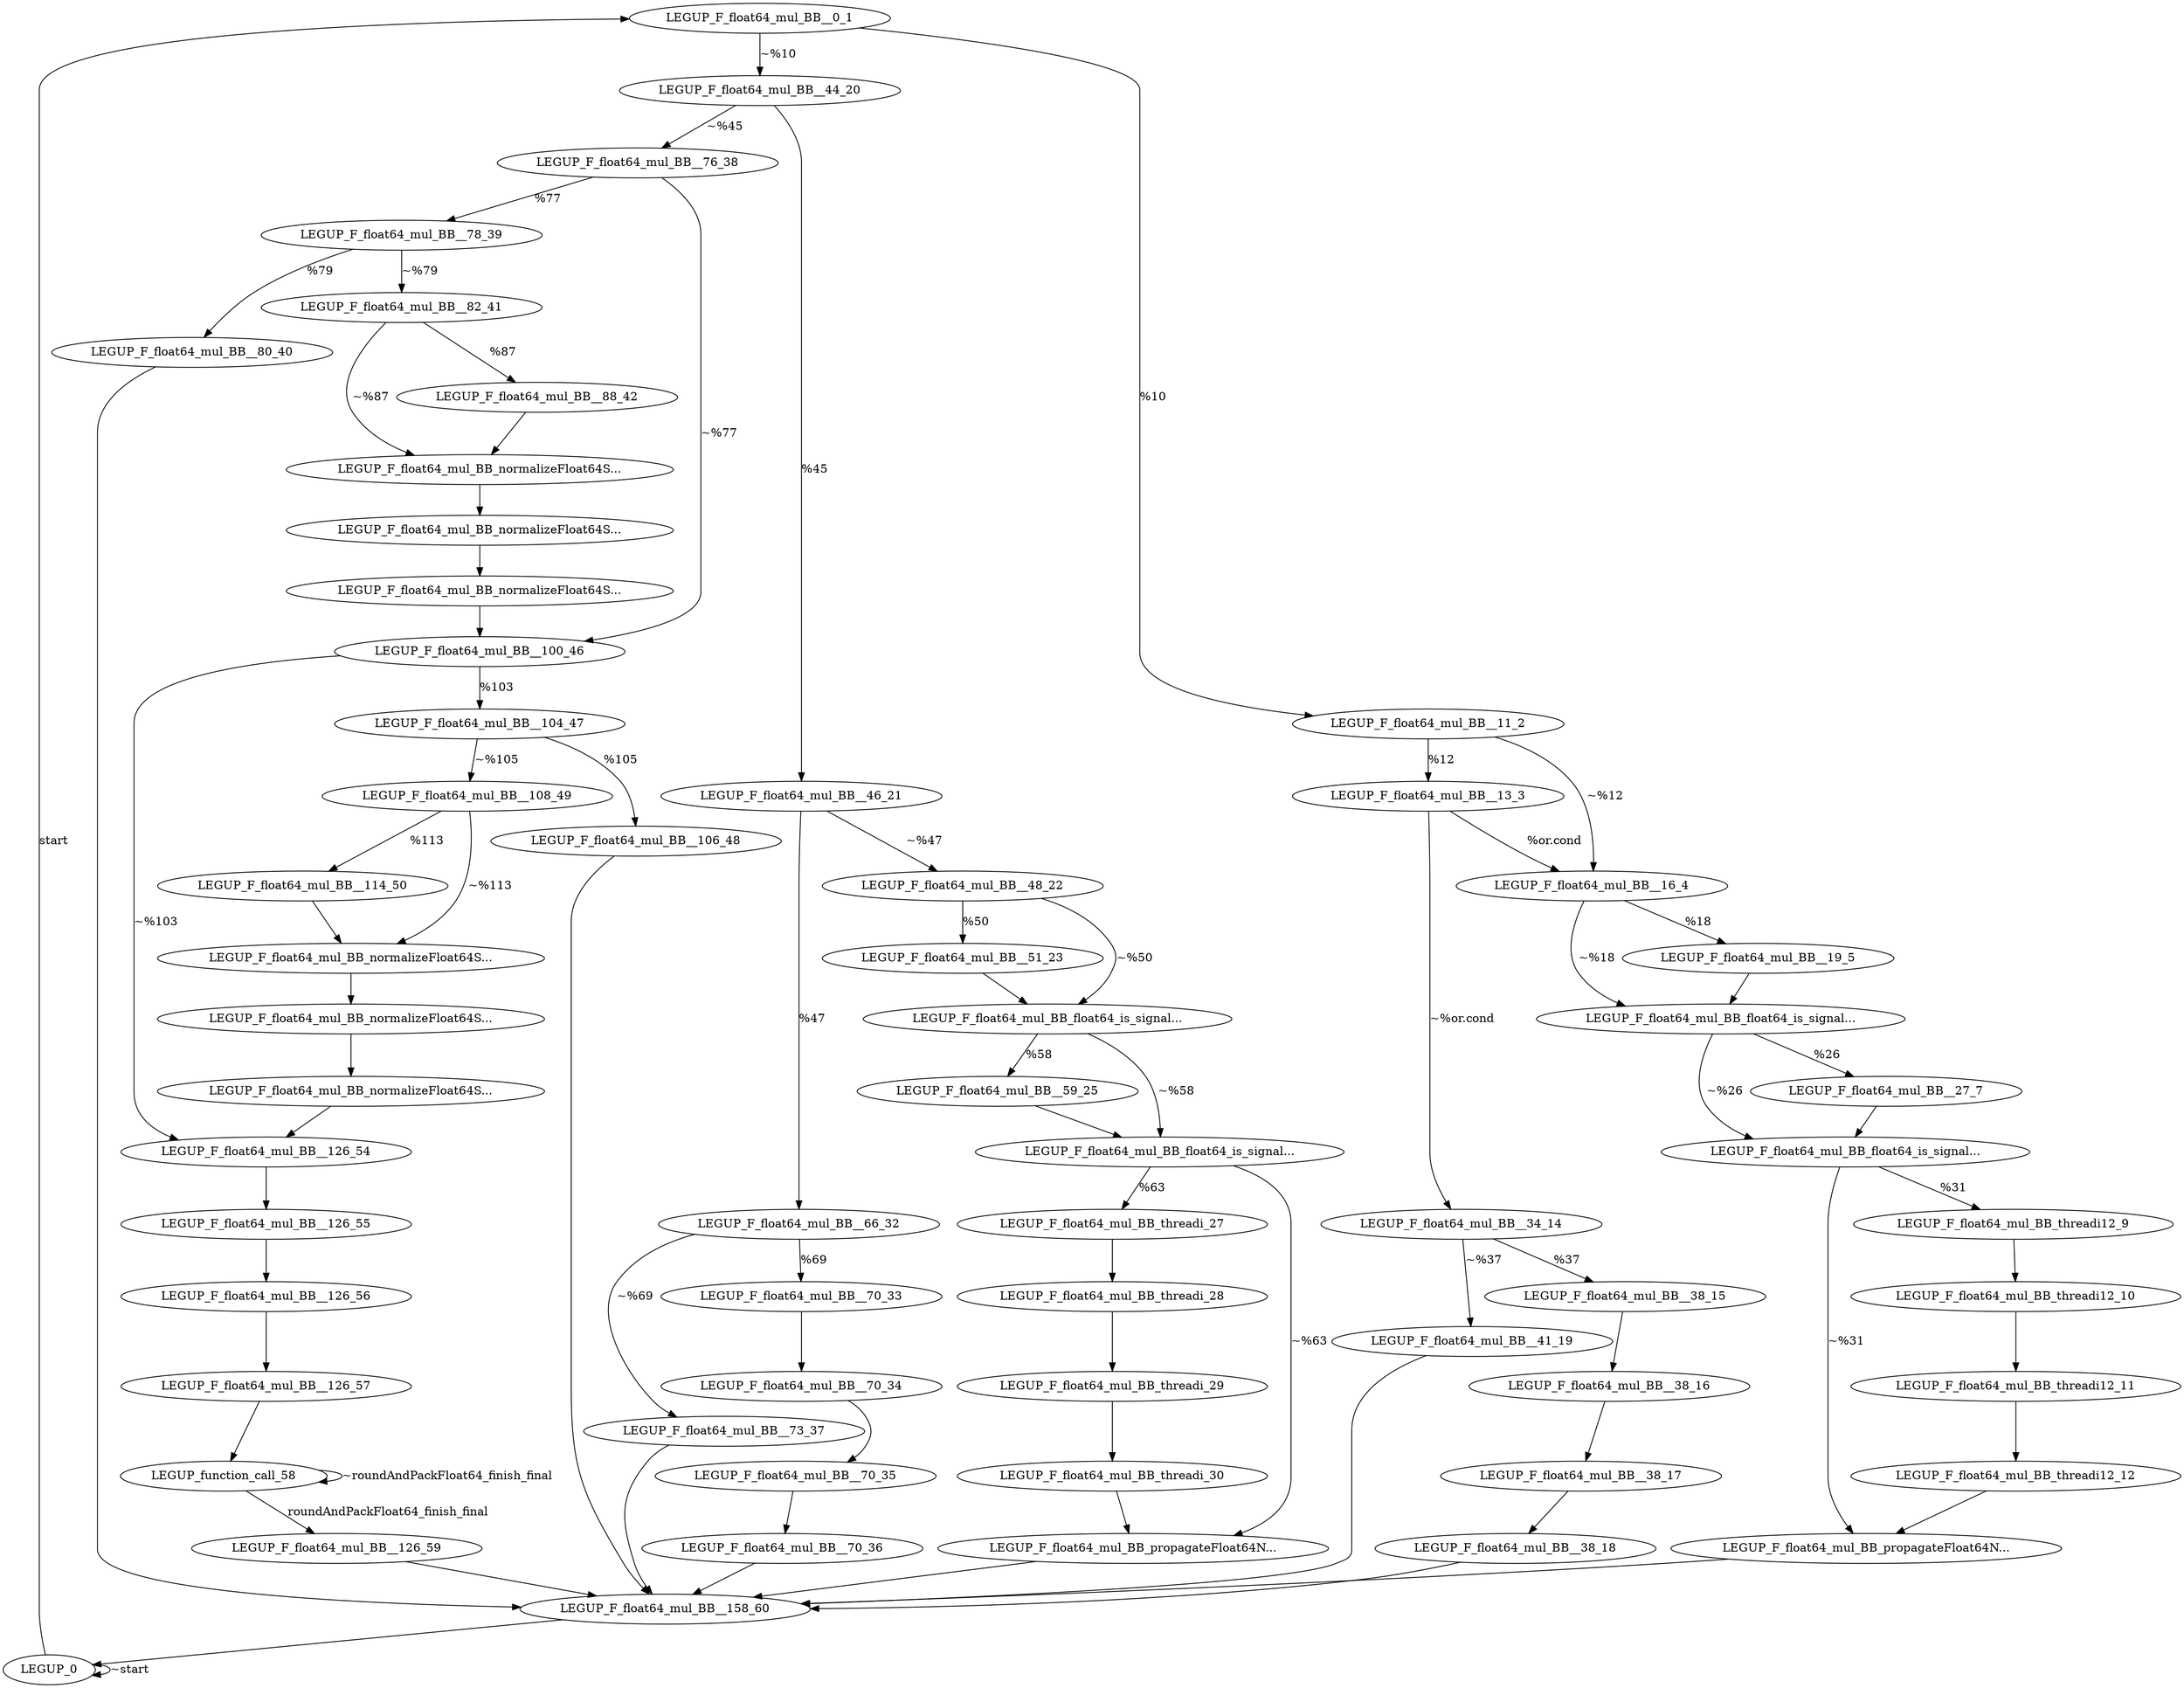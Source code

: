 digraph {
Node0x333d5e0[label="LEGUP_F_float64_mul_BB__0_1"];
Node0x333d440[label="LEGUP_0"];
Node0x333d440 -> Node0x333d5e0[label="start"];
Node0x333d440 -> Node0x333d440[label="~start"];
Node0x333d730[label="LEGUP_F_float64_mul_BB__11_2"];
Node0x333d5e0 -> Node0x333d730[label="%10"];
Node0x3310260[label="LEGUP_F_float64_mul_BB__44_20"];
Node0x333d5e0 -> Node0x3310260[label="~%10"];
Node0x333d880[label="LEGUP_F_float64_mul_BB__13_3"];
Node0x333d730 -> Node0x333d880[label="%12"];
Node0x333d9d0[label="LEGUP_F_float64_mul_BB__16_4"];
Node0x333d730 -> Node0x333d9d0[label="~%12"];
Node0x333d880 -> Node0x333d9d0[label="%or.cond"];
Node0x330fde0[label="LEGUP_F_float64_mul_BB__34_14"];
Node0x333d880 -> Node0x330fde0[label="~%or.cond"];
Node0x333db20[label="LEGUP_F_float64_mul_BB__19_5"];
Node0x333d9d0 -> Node0x333db20[label="%18"];
Node0x333dc70[label="LEGUP_F_float64_mul_BB_float64_is_signal..."];
Node0x333d9d0 -> Node0x333dc70[label="~%18"];
Node0x333db20 -> Node0x333dc70;
Node0x333ddf0[label="LEGUP_F_float64_mul_BB__27_7"];
Node0x333dc70 -> Node0x333ddf0[label="%26"];
Node0x333df70[label="LEGUP_F_float64_mul_BB_float64_is_signal..."];
Node0x333dc70 -> Node0x333df70[label="~%26"];
Node0x333ddf0 -> Node0x333df70;
Node0x333e0f0[label="LEGUP_F_float64_mul_BB_threadi12_9"];
Node0x333df70 -> Node0x333e0f0[label="%31"];
Node0x333e270[label="LEGUP_F_float64_mul_BB_propagateFloat64N..."];
Node0x333df70 -> Node0x333e270[label="~%31"];
Node0x33141a0[label="LEGUP_F_float64_mul_BB_threadi12_10"];
Node0x333e0f0 -> Node0x33141a0;
Node0x3314270[label="LEGUP_F_float64_mul_BB_threadi12_11"];
Node0x33141a0 -> Node0x3314270;
Node0x3314340[label="LEGUP_F_float64_mul_BB_threadi12_12"];
Node0x3314270 -> Node0x3314340;
Node0x3314340 -> Node0x333e270;
Node0x33127e0[label="LEGUP_F_float64_mul_BB__158_60"];
Node0x333e270 -> Node0x33127e0;
Node0x330ff60[label="LEGUP_F_float64_mul_BB__38_15"];
Node0x330fde0 -> Node0x330ff60[label="%37"];
Node0x33100e0[label="LEGUP_F_float64_mul_BB__41_19"];
Node0x330fde0 -> Node0x33100e0[label="~%37"];
Node0x3313820[label="LEGUP_F_float64_mul_BB__38_16"];
Node0x330ff60 -> Node0x3313820;
Node0x33138f0[label="LEGUP_F_float64_mul_BB__38_17"];
Node0x3313820 -> Node0x33138f0;
Node0x33139f0[label="LEGUP_F_float64_mul_BB__38_18"];
Node0x33138f0 -> Node0x33139f0;
Node0x33139f0 -> Node0x33127e0;
Node0x33100e0 -> Node0x33127e0;
Node0x33103e0[label="LEGUP_F_float64_mul_BB__46_21"];
Node0x3310260 -> Node0x33103e0[label="%45"];
Node0x3311460[label="LEGUP_F_float64_mul_BB__76_38"];
Node0x3310260 -> Node0x3311460[label="~%45"];
Node0x3310fe0[label="LEGUP_F_float64_mul_BB__66_32"];
Node0x33103e0 -> Node0x3310fe0[label="%47"];
Node0x3310560[label="LEGUP_F_float64_mul_BB__48_22"];
Node0x33103e0 -> Node0x3310560[label="~%47"];
Node0x33106e0[label="LEGUP_F_float64_mul_BB__51_23"];
Node0x3310560 -> Node0x33106e0[label="%50"];
Node0x3310860[label="LEGUP_F_float64_mul_BB_float64_is_signal..."];
Node0x3310560 -> Node0x3310860[label="~%50"];
Node0x33106e0 -> Node0x3310860;
Node0x33109e0[label="LEGUP_F_float64_mul_BB__59_25"];
Node0x3310860 -> Node0x33109e0[label="%58"];
Node0x3310b60[label="LEGUP_F_float64_mul_BB_float64_is_signal..."];
Node0x3310860 -> Node0x3310b60[label="~%58"];
Node0x33109e0 -> Node0x3310b60;
Node0x3310ce0[label="LEGUP_F_float64_mul_BB_threadi_27"];
Node0x3310b60 -> Node0x3310ce0[label="%63"];
Node0x3310e60[label="LEGUP_F_float64_mul_BB_propagateFloat64N..."];
Node0x3310b60 -> Node0x3310e60[label="~%63"];
Node0x3312e70[label="LEGUP_F_float64_mul_BB_threadi_28"];
Node0x3310ce0 -> Node0x3312e70;
Node0x3312f40[label="LEGUP_F_float64_mul_BB_threadi_29"];
Node0x3312e70 -> Node0x3312f40;
Node0x3313010[label="LEGUP_F_float64_mul_BB_threadi_30"];
Node0x3312f40 -> Node0x3313010;
Node0x3313010 -> Node0x3310e60;
Node0x3310e60 -> Node0x33127e0;
Node0x3311160[label="LEGUP_F_float64_mul_BB__70_33"];
Node0x3310fe0 -> Node0x3311160[label="%69"];
Node0x33112e0[label="LEGUP_F_float64_mul_BB__73_37"];
Node0x3310fe0 -> Node0x33112e0[label="~%69"];
Node0x332af90[label="LEGUP_F_float64_mul_BB__70_34"];
Node0x3311160 -> Node0x332af90;
Node0x332b060[label="LEGUP_F_float64_mul_BB__70_35"];
Node0x332af90 -> Node0x332b060;
Node0x332b130[label="LEGUP_F_float64_mul_BB__70_36"];
Node0x332b060 -> Node0x332b130;
Node0x332b130 -> Node0x33127e0;
Node0x33112e0 -> Node0x33127e0;
Node0x33115e0[label="LEGUP_F_float64_mul_BB__78_39"];
Node0x3311460 -> Node0x33115e0[label="%77"];
Node0x3311d60[label="LEGUP_F_float64_mul_BB__100_46"];
Node0x3311460 -> Node0x3311d60[label="~%77"];
Node0x3311760[label="LEGUP_F_float64_mul_BB__80_40"];
Node0x33115e0 -> Node0x3311760[label="%79"];
Node0x33118e0[label="LEGUP_F_float64_mul_BB__82_41"];
Node0x33115e0 -> Node0x33118e0[label="~%79"];
Node0x3311760 -> Node0x33127e0;
Node0x3311a60[label="LEGUP_F_float64_mul_BB__88_42"];
Node0x33118e0 -> Node0x3311a60[label="%87"];
Node0x3311be0[label="LEGUP_F_float64_mul_BB_normalizeFloat64S..."];
Node0x33118e0 -> Node0x3311be0[label="~%87"];
Node0x3311a60 -> Node0x3311be0;
Node0x332a960[label="LEGUP_F_float64_mul_BB_normalizeFloat64S..."];
Node0x3311be0 -> Node0x332a960;
Node0x332aa30[label="LEGUP_F_float64_mul_BB_normalizeFloat64S..."];
Node0x332a960 -> Node0x332aa30;
Node0x332aa30 -> Node0x3311d60;
Node0x3311ee0[label="LEGUP_F_float64_mul_BB__104_47"];
Node0x3311d60 -> Node0x3311ee0[label="%103"];
Node0x3312660[label="LEGUP_F_float64_mul_BB__126_54"];
Node0x3311d60 -> Node0x3312660[label="~%103"];
Node0x3312060[label="LEGUP_F_float64_mul_BB__106_48"];
Node0x3311ee0 -> Node0x3312060[label="%105"];
Node0x33121e0[label="LEGUP_F_float64_mul_BB__108_49"];
Node0x3311ee0 -> Node0x33121e0[label="~%105"];
Node0x3312060 -> Node0x33127e0;
Node0x3312360[label="LEGUP_F_float64_mul_BB__114_50"];
Node0x33121e0 -> Node0x3312360[label="%113"];
Node0x33124e0[label="LEGUP_F_float64_mul_BB_normalizeFloat64S..."];
Node0x33121e0 -> Node0x33124e0[label="~%113"];
Node0x3312360 -> Node0x33124e0;
Node0x3314970[label="LEGUP_F_float64_mul_BB_normalizeFloat64S..."];
Node0x33124e0 -> Node0x3314970;
Node0x3314a40[label="LEGUP_F_float64_mul_BB_normalizeFloat64S..."];
Node0x3314970 -> Node0x3314a40;
Node0x3314a40 -> Node0x3312660;
Node0x3314cb0[label="LEGUP_F_float64_mul_BB__126_55"];
Node0x3312660 -> Node0x3314cb0;
Node0x3314d80[label="LEGUP_F_float64_mul_BB__126_56"];
Node0x3314cb0 -> Node0x3314d80;
Node0x3314e50[label="LEGUP_F_float64_mul_BB__126_57"];
Node0x3314d80 -> Node0x3314e50;
Node0x349c9c0[label="LEGUP_function_call_58"];
Node0x3314e50 -> Node0x349c9c0;
Node0x332b2b0[label="LEGUP_F_float64_mul_BB__126_59"];
Node0x349c9c0 -> Node0x332b2b0[label="roundAndPackFloat64_finish_final"];
Node0x349c9c0 -> Node0x349c9c0[label="~roundAndPackFloat64_finish_final"];
Node0x332b2b0 -> Node0x33127e0;
Node0x33127e0 -> Node0x333d440;
}
